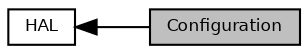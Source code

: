 digraph "Configuration"
{
  bgcolor="transparent";
  edge [fontname="Helvetica",fontsize="8",labelfontname="Helvetica",labelfontsize="8"];
  node [fontname="Helvetica",fontsize="8",shape=record];
  rankdir=LR;
  Node1 [label="HAL",height=0.2,width=0.4,color="black",URL="$group___i_o.html",tooltip="Hardware Abstraction Layer. "];
  Node0 [label="Configuration",height=0.2,width=0.4,color="black", fillcolor="grey75", style="filled", fontcolor="black"];
  Node1->Node0 [shape=plaintext, dir="back", style="solid"];
}
